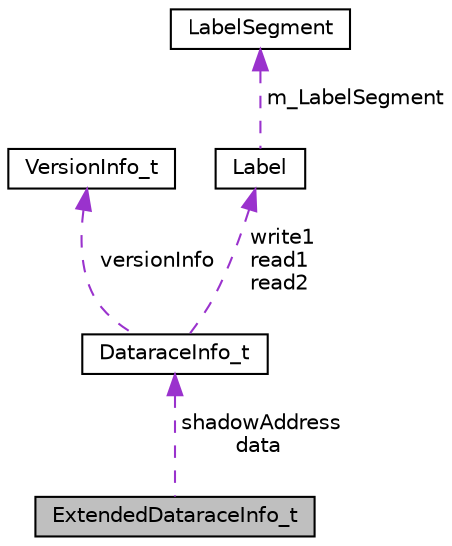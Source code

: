 digraph "ExtendedDataraceInfo_t"
{
 // INTERACTIVE_SVG=YES
  edge [fontname="Helvetica",fontsize="10",labelfontname="Helvetica",labelfontsize="10"];
  node [fontname="Helvetica",fontsize="10",shape=record];
  Node1 [label="ExtendedDataraceInfo_t",height=0.2,width=0.4,color="black", fillcolor="grey75", style="filled" fontcolor="black"];
  Node2 -> Node1 [dir="back",color="darkorchid3",fontsize="10",style="dashed",label=" shadowAddress\ndata" ,fontname="Helvetica"];
  Node2 [label="DataraceInfo_t",height=0.2,width=0.4,color="black", fillcolor="white", style="filled",URL="$structDataraceInfo__t.html"];
  Node3 -> Node2 [dir="back",color="darkorchid3",fontsize="10",style="dashed",label=" versionInfo" ,fontname="Helvetica"];
  Node3 [label="VersionInfo_t",height=0.2,width=0.4,color="black", fillcolor="white", style="filled",URL="$structVersionInfo__t.html"];
  Node4 -> Node2 [dir="back",color="darkorchid3",fontsize="10",style="dashed",label=" write1\nread1\nread2" ,fontname="Helvetica"];
  Node4 [label="Label",height=0.2,width=0.4,color="black", fillcolor="white", style="filled",URL="$classLabel.html"];
  Node5 -> Node4 [dir="back",color="darkorchid3",fontsize="10",style="dashed",label=" m_LabelSegment" ,fontname="Helvetica"];
  Node5 [label="LabelSegment",height=0.2,width=0.4,color="black", fillcolor="white", style="filled",URL="$structLabelSegment.html"];
}
